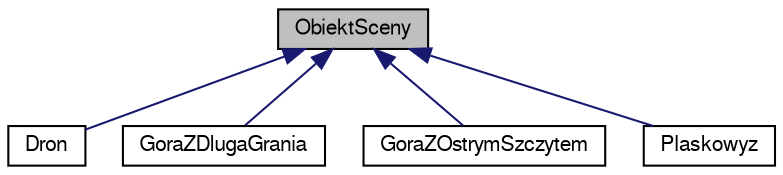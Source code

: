digraph "ObiektSceny"
{
 // LATEX_PDF_SIZE
  edge [fontname="FreeSans",fontsize="10",labelfontname="FreeSans",labelfontsize="10"];
  node [fontname="FreeSans",fontsize="10",shape=record];
  Node1 [label="ObiektSceny",height=0.2,width=0.4,color="black", fillcolor="grey75", style="filled", fontcolor="black",tooltip="modeluje pojecie Obiektu Sceny"];
  Node1 -> Node2 [dir="back",color="midnightblue",fontsize="10",style="solid",fontname="FreeSans"];
  Node2 [label="Dron",height=0.2,width=0.4,color="black", fillcolor="white", style="filled",URL="$a00130.html",tooltip="modeluje pojecie Drona"];
  Node1 -> Node3 [dir="back",color="midnightblue",fontsize="10",style="solid",fontname="FreeSans"];
  Node3 [label="GoraZDlugaGrania",height=0.2,width=0.4,color="black", fillcolor="white", style="filled",URL="$a00134.html",tooltip="modeluje pojecie Gory z podluzna grania"];
  Node1 -> Node4 [dir="back",color="midnightblue",fontsize="10",style="solid",fontname="FreeSans"];
  Node4 [label="GoraZOstrymSzczytem",height=0.2,width=0.4,color="black", fillcolor="white", style="filled",URL="$a00138.html",tooltip="modeluje pojecie Gory z ostrym szczytem"];
  Node1 -> Node5 [dir="back",color="midnightblue",fontsize="10",style="solid",fontname="FreeSans"];
  Node5 [label="Plaskowyz",height=0.2,width=0.4,color="black", fillcolor="white", style="filled",URL="$a00154.html",tooltip="modeluje pojecie Plaskowyzu"];
}
